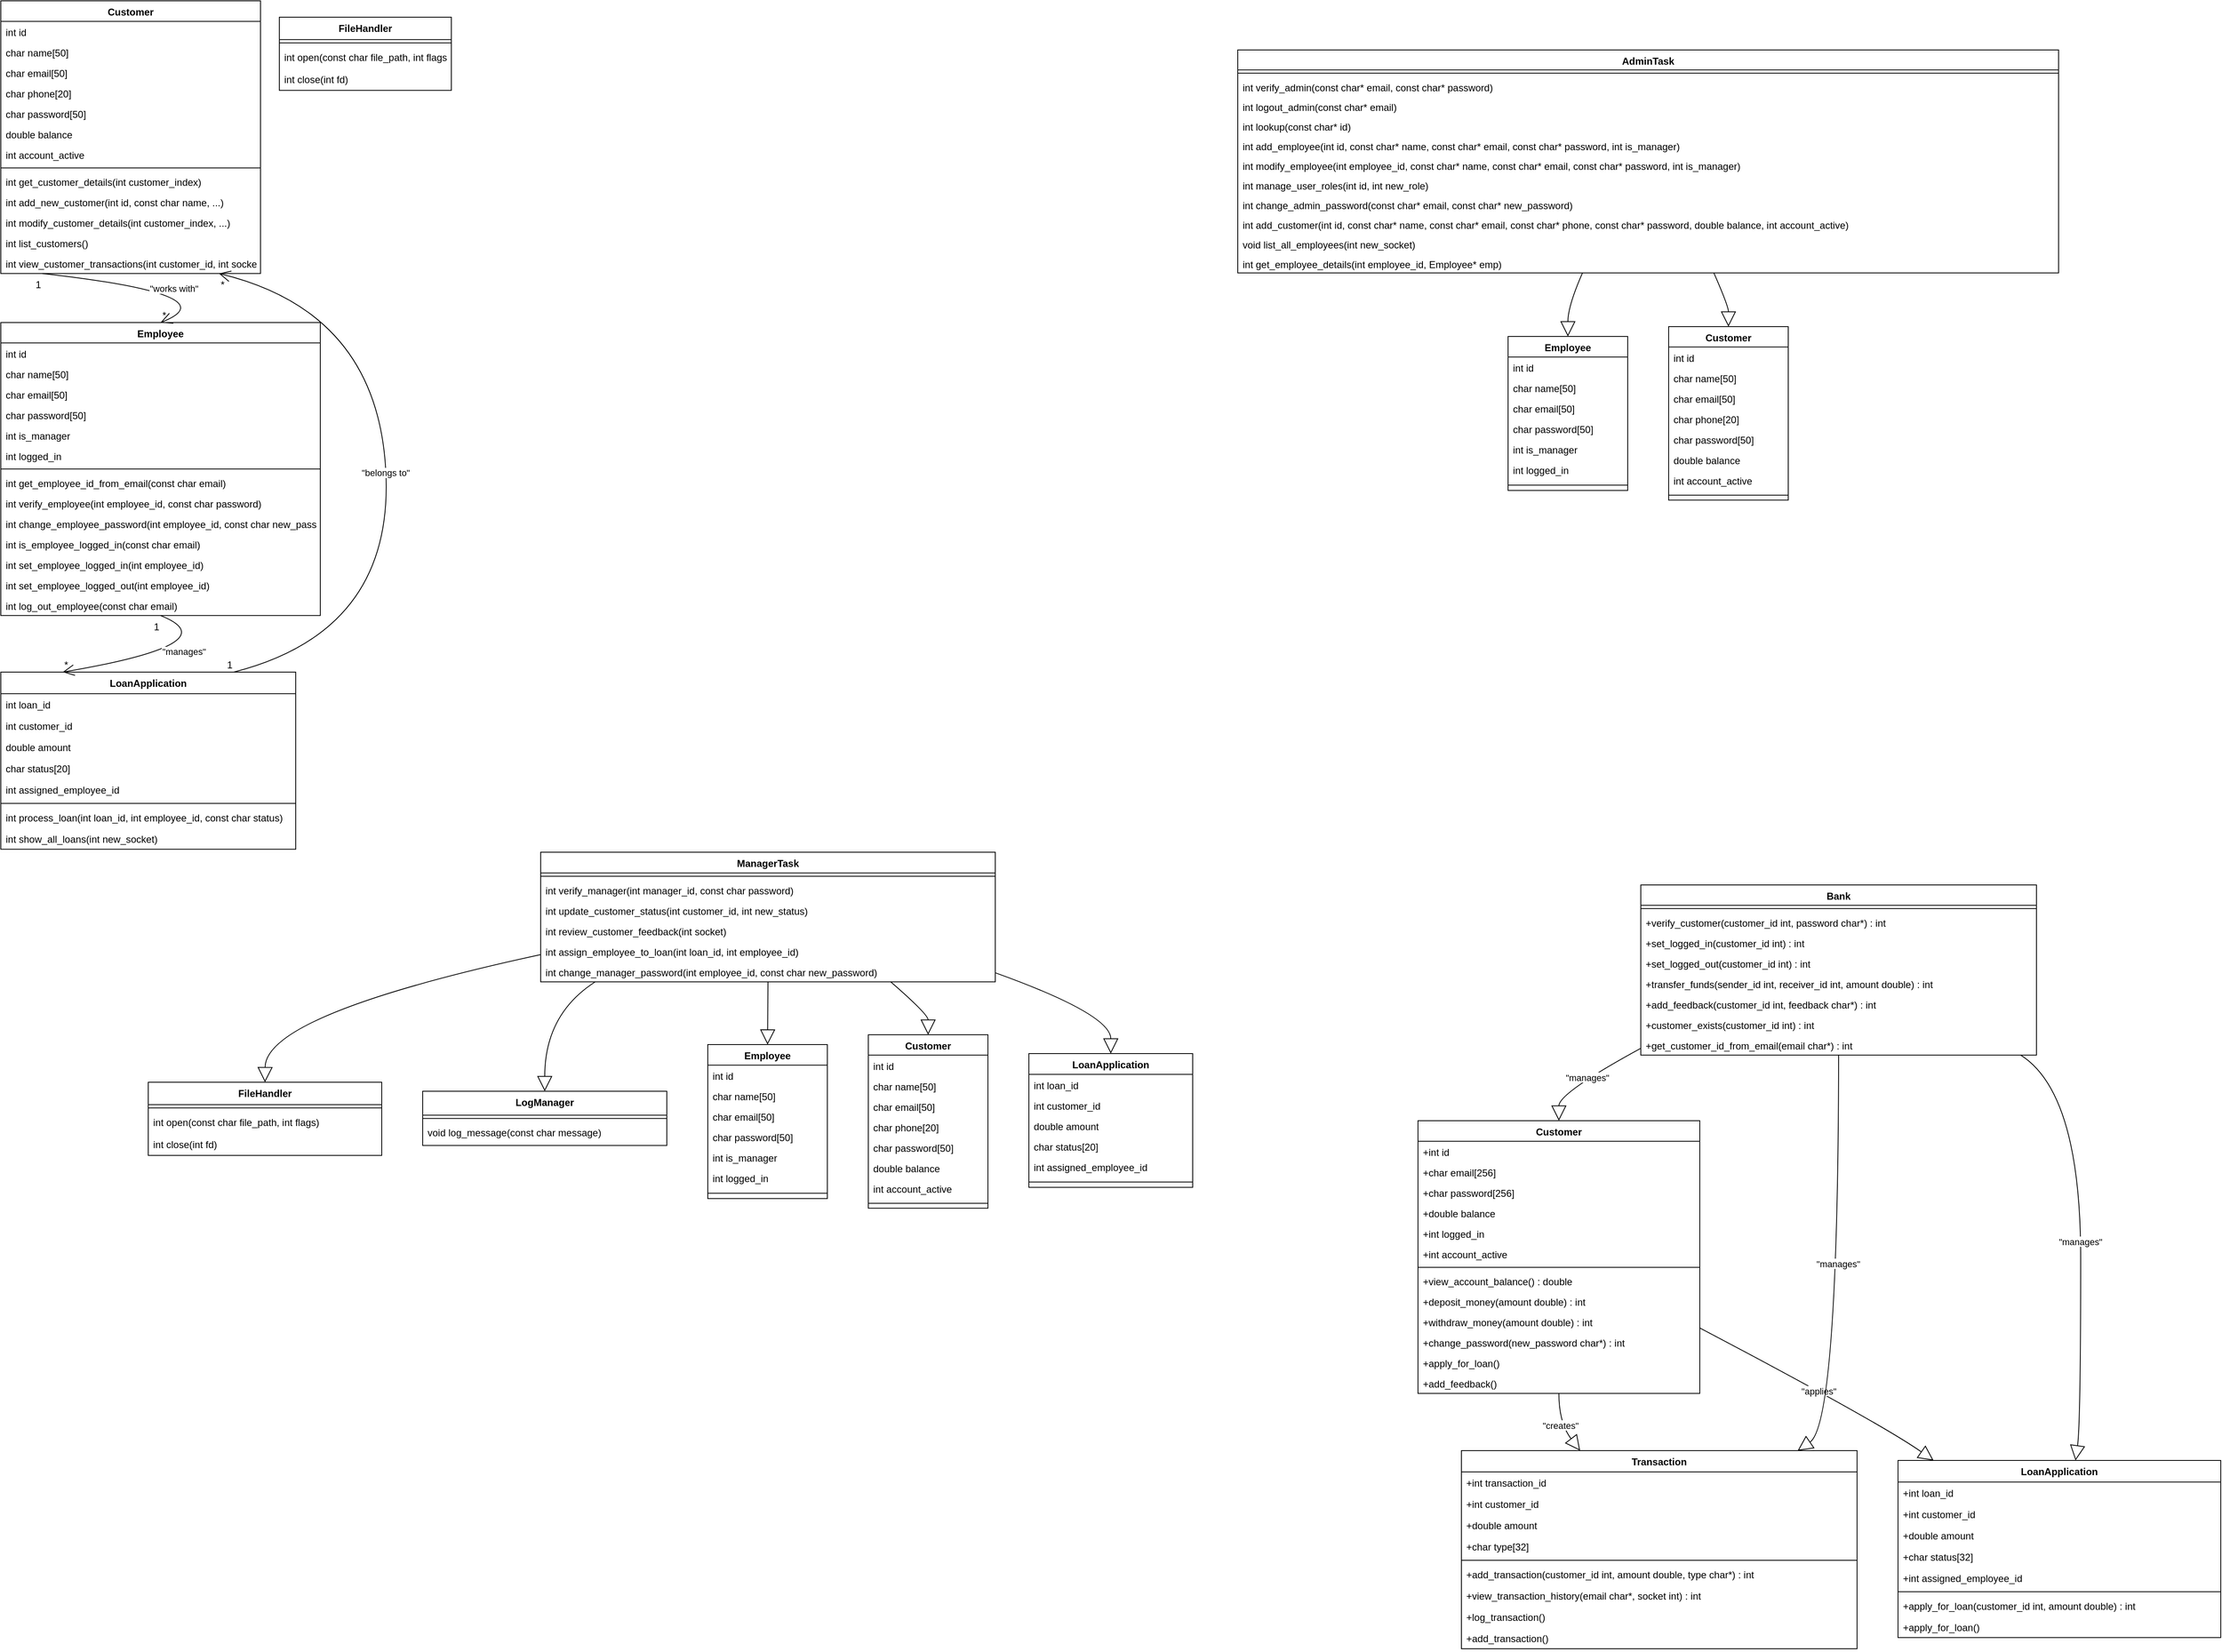 <mxfile version="24.8.0">
  <diagram name="Page-1" id="RFcHtFjyYDDlIpoje8Wk">
    <mxGraphModel dx="3187" dy="1756" grid="1" gridSize="10" guides="1" tooltips="1" connect="1" arrows="1" fold="1" page="1" pageScale="1" pageWidth="1169" pageHeight="827" math="0" shadow="0">
      <root>
        <mxCell id="0" />
        <mxCell id="1" parent="0" />
        <mxCell id="mWhhCCf3EfSG0gY7Rkw7-43" value="Customer" style="swimlane;fontStyle=1;align=center;verticalAlign=top;childLayout=stackLayout;horizontal=1;startSize=25.077;horizontalStack=0;resizeParent=1;resizeParentMax=0;resizeLast=0;collapsible=0;marginBottom=0;" vertex="1" parent="1">
          <mxGeometry x="280" y="60.0" width="317" height="333.077" as="geometry" />
        </mxCell>
        <mxCell id="mWhhCCf3EfSG0gY7Rkw7-44" value="int id" style="text;strokeColor=none;fillColor=none;align=left;verticalAlign=top;spacingLeft=4;spacingRight=4;overflow=hidden;rotatable=0;points=[[0,0.5],[1,0.5]];portConstraint=eastwest;" vertex="1" parent="mWhhCCf3EfSG0gY7Rkw7-43">
          <mxGeometry y="25.077" width="317" height="25" as="geometry" />
        </mxCell>
        <mxCell id="mWhhCCf3EfSG0gY7Rkw7-45" value="char name[50]" style="text;strokeColor=none;fillColor=none;align=left;verticalAlign=top;spacingLeft=4;spacingRight=4;overflow=hidden;rotatable=0;points=[[0,0.5],[1,0.5]];portConstraint=eastwest;" vertex="1" parent="mWhhCCf3EfSG0gY7Rkw7-43">
          <mxGeometry y="50.077" width="317" height="25" as="geometry" />
        </mxCell>
        <mxCell id="mWhhCCf3EfSG0gY7Rkw7-46" value="char email[50]" style="text;strokeColor=none;fillColor=none;align=left;verticalAlign=top;spacingLeft=4;spacingRight=4;overflow=hidden;rotatable=0;points=[[0,0.5],[1,0.5]];portConstraint=eastwest;" vertex="1" parent="mWhhCCf3EfSG0gY7Rkw7-43">
          <mxGeometry y="75.077" width="317" height="25" as="geometry" />
        </mxCell>
        <mxCell id="mWhhCCf3EfSG0gY7Rkw7-47" value="char phone[20]" style="text;strokeColor=none;fillColor=none;align=left;verticalAlign=top;spacingLeft=4;spacingRight=4;overflow=hidden;rotatable=0;points=[[0,0.5],[1,0.5]];portConstraint=eastwest;" vertex="1" parent="mWhhCCf3EfSG0gY7Rkw7-43">
          <mxGeometry y="100.077" width="317" height="25" as="geometry" />
        </mxCell>
        <mxCell id="mWhhCCf3EfSG0gY7Rkw7-48" value="char password[50]" style="text;strokeColor=none;fillColor=none;align=left;verticalAlign=top;spacingLeft=4;spacingRight=4;overflow=hidden;rotatable=0;points=[[0,0.5],[1,0.5]];portConstraint=eastwest;" vertex="1" parent="mWhhCCf3EfSG0gY7Rkw7-43">
          <mxGeometry y="125.077" width="317" height="25" as="geometry" />
        </mxCell>
        <mxCell id="mWhhCCf3EfSG0gY7Rkw7-49" value="double balance" style="text;strokeColor=none;fillColor=none;align=left;verticalAlign=top;spacingLeft=4;spacingRight=4;overflow=hidden;rotatable=0;points=[[0,0.5],[1,0.5]];portConstraint=eastwest;" vertex="1" parent="mWhhCCf3EfSG0gY7Rkw7-43">
          <mxGeometry y="150.077" width="317" height="25" as="geometry" />
        </mxCell>
        <mxCell id="mWhhCCf3EfSG0gY7Rkw7-50" value="int account_active" style="text;strokeColor=none;fillColor=none;align=left;verticalAlign=top;spacingLeft=4;spacingRight=4;overflow=hidden;rotatable=0;points=[[0,0.5],[1,0.5]];portConstraint=eastwest;" vertex="1" parent="mWhhCCf3EfSG0gY7Rkw7-43">
          <mxGeometry y="175.077" width="317" height="25" as="geometry" />
        </mxCell>
        <mxCell id="mWhhCCf3EfSG0gY7Rkw7-51" style="line;strokeWidth=1;fillColor=none;align=left;verticalAlign=middle;spacingTop=-1;spacingLeft=3;spacingRight=3;rotatable=0;labelPosition=right;points=[];portConstraint=eastwest;strokeColor=inherit;" vertex="1" parent="mWhhCCf3EfSG0gY7Rkw7-43">
          <mxGeometry y="200.077" width="317" height="8" as="geometry" />
        </mxCell>
        <mxCell id="mWhhCCf3EfSG0gY7Rkw7-52" value="int get_customer_details(int customer_index)" style="text;strokeColor=none;fillColor=none;align=left;verticalAlign=top;spacingLeft=4;spacingRight=4;overflow=hidden;rotatable=0;points=[[0,0.5],[1,0.5]];portConstraint=eastwest;" vertex="1" parent="mWhhCCf3EfSG0gY7Rkw7-43">
          <mxGeometry y="208.077" width="317" height="25" as="geometry" />
        </mxCell>
        <mxCell id="mWhhCCf3EfSG0gY7Rkw7-53" value="int add_new_customer(int id, const char name, ...)" style="text;strokeColor=none;fillColor=none;align=left;verticalAlign=top;spacingLeft=4;spacingRight=4;overflow=hidden;rotatable=0;points=[[0,0.5],[1,0.5]];portConstraint=eastwest;" vertex="1" parent="mWhhCCf3EfSG0gY7Rkw7-43">
          <mxGeometry y="233.077" width="317" height="25" as="geometry" />
        </mxCell>
        <mxCell id="mWhhCCf3EfSG0gY7Rkw7-54" value="int modify_customer_details(int customer_index, ...)" style="text;strokeColor=none;fillColor=none;align=left;verticalAlign=top;spacingLeft=4;spacingRight=4;overflow=hidden;rotatable=0;points=[[0,0.5],[1,0.5]];portConstraint=eastwest;" vertex="1" parent="mWhhCCf3EfSG0gY7Rkw7-43">
          <mxGeometry y="258.077" width="317" height="25" as="geometry" />
        </mxCell>
        <mxCell id="mWhhCCf3EfSG0gY7Rkw7-55" value="int list_customers()" style="text;strokeColor=none;fillColor=none;align=left;verticalAlign=top;spacingLeft=4;spacingRight=4;overflow=hidden;rotatable=0;points=[[0,0.5],[1,0.5]];portConstraint=eastwest;" vertex="1" parent="mWhhCCf3EfSG0gY7Rkw7-43">
          <mxGeometry y="283.077" width="317" height="25" as="geometry" />
        </mxCell>
        <mxCell id="mWhhCCf3EfSG0gY7Rkw7-56" value="int view_customer_transactions(int customer_id, int socket)" style="text;strokeColor=none;fillColor=none;align=left;verticalAlign=top;spacingLeft=4;spacingRight=4;overflow=hidden;rotatable=0;points=[[0,0.5],[1,0.5]];portConstraint=eastwest;" vertex="1" parent="mWhhCCf3EfSG0gY7Rkw7-43">
          <mxGeometry y="308.077" width="317" height="25" as="geometry" />
        </mxCell>
        <mxCell id="mWhhCCf3EfSG0gY7Rkw7-57" value="Employee" style="swimlane;fontStyle=1;align=center;verticalAlign=top;childLayout=stackLayout;horizontal=1;startSize=24.929;horizontalStack=0;resizeParent=1;resizeParentMax=0;resizeLast=0;collapsible=0;marginBottom=0;" vertex="1" parent="1">
          <mxGeometry x="280" y="453" width="390" height="357.929" as="geometry" />
        </mxCell>
        <mxCell id="mWhhCCf3EfSG0gY7Rkw7-58" value="int id" style="text;strokeColor=none;fillColor=none;align=left;verticalAlign=top;spacingLeft=4;spacingRight=4;overflow=hidden;rotatable=0;points=[[0,0.5],[1,0.5]];portConstraint=eastwest;" vertex="1" parent="mWhhCCf3EfSG0gY7Rkw7-57">
          <mxGeometry y="24.929" width="390" height="25" as="geometry" />
        </mxCell>
        <mxCell id="mWhhCCf3EfSG0gY7Rkw7-59" value="char name[50]" style="text;strokeColor=none;fillColor=none;align=left;verticalAlign=top;spacingLeft=4;spacingRight=4;overflow=hidden;rotatable=0;points=[[0,0.5],[1,0.5]];portConstraint=eastwest;" vertex="1" parent="mWhhCCf3EfSG0gY7Rkw7-57">
          <mxGeometry y="49.929" width="390" height="25" as="geometry" />
        </mxCell>
        <mxCell id="mWhhCCf3EfSG0gY7Rkw7-60" value="char email[50]" style="text;strokeColor=none;fillColor=none;align=left;verticalAlign=top;spacingLeft=4;spacingRight=4;overflow=hidden;rotatable=0;points=[[0,0.5],[1,0.5]];portConstraint=eastwest;" vertex="1" parent="mWhhCCf3EfSG0gY7Rkw7-57">
          <mxGeometry y="74.929" width="390" height="25" as="geometry" />
        </mxCell>
        <mxCell id="mWhhCCf3EfSG0gY7Rkw7-61" value="char password[50]" style="text;strokeColor=none;fillColor=none;align=left;verticalAlign=top;spacingLeft=4;spacingRight=4;overflow=hidden;rotatable=0;points=[[0,0.5],[1,0.5]];portConstraint=eastwest;" vertex="1" parent="mWhhCCf3EfSG0gY7Rkw7-57">
          <mxGeometry y="99.929" width="390" height="25" as="geometry" />
        </mxCell>
        <mxCell id="mWhhCCf3EfSG0gY7Rkw7-62" value="int is_manager" style="text;strokeColor=none;fillColor=none;align=left;verticalAlign=top;spacingLeft=4;spacingRight=4;overflow=hidden;rotatable=0;points=[[0,0.5],[1,0.5]];portConstraint=eastwest;" vertex="1" parent="mWhhCCf3EfSG0gY7Rkw7-57">
          <mxGeometry y="124.929" width="390" height="25" as="geometry" />
        </mxCell>
        <mxCell id="mWhhCCf3EfSG0gY7Rkw7-63" value="int logged_in" style="text;strokeColor=none;fillColor=none;align=left;verticalAlign=top;spacingLeft=4;spacingRight=4;overflow=hidden;rotatable=0;points=[[0,0.5],[1,0.5]];portConstraint=eastwest;" vertex="1" parent="mWhhCCf3EfSG0gY7Rkw7-57">
          <mxGeometry y="149.929" width="390" height="25" as="geometry" />
        </mxCell>
        <mxCell id="mWhhCCf3EfSG0gY7Rkw7-64" style="line;strokeWidth=1;fillColor=none;align=left;verticalAlign=middle;spacingTop=-1;spacingLeft=3;spacingRight=3;rotatable=0;labelPosition=right;points=[];portConstraint=eastwest;strokeColor=inherit;" vertex="1" parent="mWhhCCf3EfSG0gY7Rkw7-57">
          <mxGeometry y="174.929" width="390" height="8" as="geometry" />
        </mxCell>
        <mxCell id="mWhhCCf3EfSG0gY7Rkw7-65" value="int get_employee_id_from_email(const char email)" style="text;strokeColor=none;fillColor=none;align=left;verticalAlign=top;spacingLeft=4;spacingRight=4;overflow=hidden;rotatable=0;points=[[0,0.5],[1,0.5]];portConstraint=eastwest;" vertex="1" parent="mWhhCCf3EfSG0gY7Rkw7-57">
          <mxGeometry y="182.929" width="390" height="25" as="geometry" />
        </mxCell>
        <mxCell id="mWhhCCf3EfSG0gY7Rkw7-66" value="int verify_employee(int employee_id, const char password)" style="text;strokeColor=none;fillColor=none;align=left;verticalAlign=top;spacingLeft=4;spacingRight=4;overflow=hidden;rotatable=0;points=[[0,0.5],[1,0.5]];portConstraint=eastwest;" vertex="1" parent="mWhhCCf3EfSG0gY7Rkw7-57">
          <mxGeometry y="207.929" width="390" height="25" as="geometry" />
        </mxCell>
        <mxCell id="mWhhCCf3EfSG0gY7Rkw7-67" value="int change_employee_password(int employee_id, const char new_password)" style="text;strokeColor=none;fillColor=none;align=left;verticalAlign=top;spacingLeft=4;spacingRight=4;overflow=hidden;rotatable=0;points=[[0,0.5],[1,0.5]];portConstraint=eastwest;" vertex="1" parent="mWhhCCf3EfSG0gY7Rkw7-57">
          <mxGeometry y="232.929" width="390" height="25" as="geometry" />
        </mxCell>
        <mxCell id="mWhhCCf3EfSG0gY7Rkw7-68" value="int is_employee_logged_in(const char email)" style="text;strokeColor=none;fillColor=none;align=left;verticalAlign=top;spacingLeft=4;spacingRight=4;overflow=hidden;rotatable=0;points=[[0,0.5],[1,0.5]];portConstraint=eastwest;" vertex="1" parent="mWhhCCf3EfSG0gY7Rkw7-57">
          <mxGeometry y="257.929" width="390" height="25" as="geometry" />
        </mxCell>
        <mxCell id="mWhhCCf3EfSG0gY7Rkw7-69" value="int set_employee_logged_in(int employee_id)" style="text;strokeColor=none;fillColor=none;align=left;verticalAlign=top;spacingLeft=4;spacingRight=4;overflow=hidden;rotatable=0;points=[[0,0.5],[1,0.5]];portConstraint=eastwest;" vertex="1" parent="mWhhCCf3EfSG0gY7Rkw7-57">
          <mxGeometry y="282.929" width="390" height="25" as="geometry" />
        </mxCell>
        <mxCell id="mWhhCCf3EfSG0gY7Rkw7-70" value="int set_employee_logged_out(int employee_id)" style="text;strokeColor=none;fillColor=none;align=left;verticalAlign=top;spacingLeft=4;spacingRight=4;overflow=hidden;rotatable=0;points=[[0,0.5],[1,0.5]];portConstraint=eastwest;" vertex="1" parent="mWhhCCf3EfSG0gY7Rkw7-57">
          <mxGeometry y="307.929" width="390" height="25" as="geometry" />
        </mxCell>
        <mxCell id="mWhhCCf3EfSG0gY7Rkw7-71" value="int log_out_employee(const char email)" style="text;strokeColor=none;fillColor=none;align=left;verticalAlign=top;spacingLeft=4;spacingRight=4;overflow=hidden;rotatable=0;points=[[0,0.5],[1,0.5]];portConstraint=eastwest;" vertex="1" parent="mWhhCCf3EfSG0gY7Rkw7-57">
          <mxGeometry y="332.929" width="390" height="25" as="geometry" />
        </mxCell>
        <mxCell id="mWhhCCf3EfSG0gY7Rkw7-72" value="LoanApplication" style="swimlane;fontStyle=1;align=center;verticalAlign=top;childLayout=stackLayout;horizontal=1;startSize=26.375;horizontalStack=0;resizeParent=1;resizeParentMax=0;resizeLast=0;collapsible=0;marginBottom=0;" vertex="1" parent="1">
          <mxGeometry x="280" y="880" width="360" height="216.375" as="geometry" />
        </mxCell>
        <mxCell id="mWhhCCf3EfSG0gY7Rkw7-73" value="int loan_id" style="text;strokeColor=none;fillColor=none;align=left;verticalAlign=top;spacingLeft=4;spacingRight=4;overflow=hidden;rotatable=0;points=[[0,0.5],[1,0.5]];portConstraint=eastwest;" vertex="1" parent="mWhhCCf3EfSG0gY7Rkw7-72">
          <mxGeometry y="26.375" width="360" height="26" as="geometry" />
        </mxCell>
        <mxCell id="mWhhCCf3EfSG0gY7Rkw7-74" value="int customer_id" style="text;strokeColor=none;fillColor=none;align=left;verticalAlign=top;spacingLeft=4;spacingRight=4;overflow=hidden;rotatable=0;points=[[0,0.5],[1,0.5]];portConstraint=eastwest;" vertex="1" parent="mWhhCCf3EfSG0gY7Rkw7-72">
          <mxGeometry y="52.375" width="360" height="26" as="geometry" />
        </mxCell>
        <mxCell id="mWhhCCf3EfSG0gY7Rkw7-75" value="double amount" style="text;strokeColor=none;fillColor=none;align=left;verticalAlign=top;spacingLeft=4;spacingRight=4;overflow=hidden;rotatable=0;points=[[0,0.5],[1,0.5]];portConstraint=eastwest;" vertex="1" parent="mWhhCCf3EfSG0gY7Rkw7-72">
          <mxGeometry y="78.375" width="360" height="26" as="geometry" />
        </mxCell>
        <mxCell id="mWhhCCf3EfSG0gY7Rkw7-76" value="char status[20]" style="text;strokeColor=none;fillColor=none;align=left;verticalAlign=top;spacingLeft=4;spacingRight=4;overflow=hidden;rotatable=0;points=[[0,0.5],[1,0.5]];portConstraint=eastwest;" vertex="1" parent="mWhhCCf3EfSG0gY7Rkw7-72">
          <mxGeometry y="104.375" width="360" height="26" as="geometry" />
        </mxCell>
        <mxCell id="mWhhCCf3EfSG0gY7Rkw7-77" value="int assigned_employee_id" style="text;strokeColor=none;fillColor=none;align=left;verticalAlign=top;spacingLeft=4;spacingRight=4;overflow=hidden;rotatable=0;points=[[0,0.5],[1,0.5]];portConstraint=eastwest;" vertex="1" parent="mWhhCCf3EfSG0gY7Rkw7-72">
          <mxGeometry y="130.375" width="360" height="26" as="geometry" />
        </mxCell>
        <mxCell id="mWhhCCf3EfSG0gY7Rkw7-78" style="line;strokeWidth=1;fillColor=none;align=left;verticalAlign=middle;spacingTop=-1;spacingLeft=3;spacingRight=3;rotatable=0;labelPosition=right;points=[];portConstraint=eastwest;strokeColor=inherit;" vertex="1" parent="mWhhCCf3EfSG0gY7Rkw7-72">
          <mxGeometry y="156.375" width="360" height="8" as="geometry" />
        </mxCell>
        <mxCell id="mWhhCCf3EfSG0gY7Rkw7-79" value="int process_loan(int loan_id, int employee_id, const char status)" style="text;strokeColor=none;fillColor=none;align=left;verticalAlign=top;spacingLeft=4;spacingRight=4;overflow=hidden;rotatable=0;points=[[0,0.5],[1,0.5]];portConstraint=eastwest;" vertex="1" parent="mWhhCCf3EfSG0gY7Rkw7-72">
          <mxGeometry y="164.375" width="360" height="26" as="geometry" />
        </mxCell>
        <mxCell id="mWhhCCf3EfSG0gY7Rkw7-80" value="int show_all_loans(int new_socket)" style="text;strokeColor=none;fillColor=none;align=left;verticalAlign=top;spacingLeft=4;spacingRight=4;overflow=hidden;rotatable=0;points=[[0,0.5],[1,0.5]];portConstraint=eastwest;" vertex="1" parent="mWhhCCf3EfSG0gY7Rkw7-72">
          <mxGeometry y="190.375" width="360" height="26" as="geometry" />
        </mxCell>
        <mxCell id="mWhhCCf3EfSG0gY7Rkw7-81" value="FileHandler" style="swimlane;fontStyle=1;align=center;verticalAlign=top;childLayout=stackLayout;horizontal=1;startSize=27.429;horizontalStack=0;resizeParent=1;resizeParentMax=0;resizeLast=0;collapsible=0;marginBottom=0;" vertex="1" parent="1">
          <mxGeometry x="620" y="80" width="210" height="89.429" as="geometry" />
        </mxCell>
        <mxCell id="mWhhCCf3EfSG0gY7Rkw7-82" style="line;strokeWidth=1;fillColor=none;align=left;verticalAlign=middle;spacingTop=-1;spacingLeft=3;spacingRight=3;rotatable=0;labelPosition=right;points=[];portConstraint=eastwest;strokeColor=inherit;" vertex="1" parent="mWhhCCf3EfSG0gY7Rkw7-81">
          <mxGeometry y="27.429" width="210" height="8" as="geometry" />
        </mxCell>
        <mxCell id="mWhhCCf3EfSG0gY7Rkw7-83" value="int open(const char file_path, int flags)" style="text;strokeColor=none;fillColor=none;align=left;verticalAlign=top;spacingLeft=4;spacingRight=4;overflow=hidden;rotatable=0;points=[[0,0.5],[1,0.5]];portConstraint=eastwest;" vertex="1" parent="mWhhCCf3EfSG0gY7Rkw7-81">
          <mxGeometry y="35.429" width="210" height="27" as="geometry" />
        </mxCell>
        <mxCell id="mWhhCCf3EfSG0gY7Rkw7-84" value="int close(int fd)" style="text;strokeColor=none;fillColor=none;align=left;verticalAlign=top;spacingLeft=4;spacingRight=4;overflow=hidden;rotatable=0;points=[[0,0.5],[1,0.5]];portConstraint=eastwest;" vertex="1" parent="mWhhCCf3EfSG0gY7Rkw7-81">
          <mxGeometry y="62.429" width="210" height="27" as="geometry" />
        </mxCell>
        <mxCell id="mWhhCCf3EfSG0gY7Rkw7-85" value="&quot;works with&quot;" style="curved=1;startArrow=none;endArrow=open;endSize=12;exitX=0.16;exitY=1;entryX=0.5;entryY=0;rounded=0;" edge="1" parent="1" source="mWhhCCf3EfSG0gY7Rkw7-43" target="mWhhCCf3EfSG0gY7Rkw7-57">
          <mxGeometry relative="1" as="geometry">
            <Array as="points">
              <mxPoint x="561" y="419" />
            </Array>
          </mxGeometry>
        </mxCell>
        <mxCell id="mWhhCCf3EfSG0gY7Rkw7-86" value="1" style="edgeLabel;resizable=0;labelBackgroundColor=none;fontSize=12;align=right;verticalAlign=top;" vertex="1" parent="mWhhCCf3EfSG0gY7Rkw7-85">
          <mxGeometry x="-1" relative="1" as="geometry" />
        </mxCell>
        <mxCell id="mWhhCCf3EfSG0gY7Rkw7-87" value="*" style="edgeLabel;resizable=0;labelBackgroundColor=none;fontSize=12;align=left;verticalAlign=bottom;" vertex="1" parent="mWhhCCf3EfSG0gY7Rkw7-85">
          <mxGeometry x="1" relative="1" as="geometry" />
        </mxCell>
        <mxCell id="mWhhCCf3EfSG0gY7Rkw7-88" value="&quot;manages&quot;" style="curved=1;startArrow=none;endArrow=open;endSize=12;exitX=0.5;exitY=1;entryX=0.21;entryY=0;rounded=0;" edge="1" parent="1" source="mWhhCCf3EfSG0gY7Rkw7-57" target="mWhhCCf3EfSG0gY7Rkw7-72">
          <mxGeometry relative="1" as="geometry">
            <Array as="points">
              <mxPoint x="561" y="845" />
            </Array>
          </mxGeometry>
        </mxCell>
        <mxCell id="mWhhCCf3EfSG0gY7Rkw7-89" value="1" style="edgeLabel;resizable=0;labelBackgroundColor=none;fontSize=12;align=right;verticalAlign=top;" vertex="1" parent="mWhhCCf3EfSG0gY7Rkw7-88">
          <mxGeometry x="-1" relative="1" as="geometry" />
        </mxCell>
        <mxCell id="mWhhCCf3EfSG0gY7Rkw7-90" value="*" style="edgeLabel;resizable=0;labelBackgroundColor=none;fontSize=12;align=left;verticalAlign=bottom;" vertex="1" parent="mWhhCCf3EfSG0gY7Rkw7-88">
          <mxGeometry x="1" relative="1" as="geometry" />
        </mxCell>
        <mxCell id="mWhhCCf3EfSG0gY7Rkw7-91" value="&quot;belongs to&quot;" style="curved=1;startArrow=none;endArrow=open;endSize=12;exitX=0.79;exitY=0;entryX=0.84;entryY=1;rounded=0;" edge="1" parent="1" source="mWhhCCf3EfSG0gY7Rkw7-72" target="mWhhCCf3EfSG0gY7Rkw7-43">
          <mxGeometry relative="1" as="geometry">
            <Array as="points">
              <mxPoint x="760" y="830" />
              <mxPoint x="740" y="440" />
            </Array>
          </mxGeometry>
        </mxCell>
        <mxCell id="mWhhCCf3EfSG0gY7Rkw7-92" value="1" style="edgeLabel;resizable=0;labelBackgroundColor=none;fontSize=12;align=right;verticalAlign=bottom;" vertex="1" parent="mWhhCCf3EfSG0gY7Rkw7-91">
          <mxGeometry x="-1" relative="1" as="geometry" />
        </mxCell>
        <mxCell id="mWhhCCf3EfSG0gY7Rkw7-93" value="*" style="edgeLabel;resizable=0;labelBackgroundColor=none;fontSize=12;align=left;verticalAlign=top;" vertex="1" parent="mWhhCCf3EfSG0gY7Rkw7-91">
          <mxGeometry x="1" relative="1" as="geometry" />
        </mxCell>
        <mxCell id="mWhhCCf3EfSG0gY7Rkw7-94" value="Customer" style="swimlane;fontStyle=1;align=center;verticalAlign=top;childLayout=stackLayout;horizontal=1;startSize=24.824;horizontalStack=0;resizeParent=1;resizeParentMax=0;resizeLast=0;collapsible=0;marginBottom=0;" vertex="1" parent="1">
          <mxGeometry x="1339" y="1323" width="146" height="211.824" as="geometry" />
        </mxCell>
        <mxCell id="mWhhCCf3EfSG0gY7Rkw7-95" value="int id" style="text;strokeColor=none;fillColor=none;align=left;verticalAlign=top;spacingLeft=4;spacingRight=4;overflow=hidden;rotatable=0;points=[[0,0.5],[1,0.5]];portConstraint=eastwest;" vertex="1" parent="mWhhCCf3EfSG0gY7Rkw7-94">
          <mxGeometry y="24.824" width="146" height="25" as="geometry" />
        </mxCell>
        <mxCell id="mWhhCCf3EfSG0gY7Rkw7-96" value="char name[50]" style="text;strokeColor=none;fillColor=none;align=left;verticalAlign=top;spacingLeft=4;spacingRight=4;overflow=hidden;rotatable=0;points=[[0,0.5],[1,0.5]];portConstraint=eastwest;" vertex="1" parent="mWhhCCf3EfSG0gY7Rkw7-94">
          <mxGeometry y="49.824" width="146" height="25" as="geometry" />
        </mxCell>
        <mxCell id="mWhhCCf3EfSG0gY7Rkw7-97" value="char email[50]" style="text;strokeColor=none;fillColor=none;align=left;verticalAlign=top;spacingLeft=4;spacingRight=4;overflow=hidden;rotatable=0;points=[[0,0.5],[1,0.5]];portConstraint=eastwest;" vertex="1" parent="mWhhCCf3EfSG0gY7Rkw7-94">
          <mxGeometry y="74.824" width="146" height="25" as="geometry" />
        </mxCell>
        <mxCell id="mWhhCCf3EfSG0gY7Rkw7-98" value="char phone[20]" style="text;strokeColor=none;fillColor=none;align=left;verticalAlign=top;spacingLeft=4;spacingRight=4;overflow=hidden;rotatable=0;points=[[0,0.5],[1,0.5]];portConstraint=eastwest;" vertex="1" parent="mWhhCCf3EfSG0gY7Rkw7-94">
          <mxGeometry y="99.824" width="146" height="25" as="geometry" />
        </mxCell>
        <mxCell id="mWhhCCf3EfSG0gY7Rkw7-99" value="char password[50]" style="text;strokeColor=none;fillColor=none;align=left;verticalAlign=top;spacingLeft=4;spacingRight=4;overflow=hidden;rotatable=0;points=[[0,0.5],[1,0.5]];portConstraint=eastwest;" vertex="1" parent="mWhhCCf3EfSG0gY7Rkw7-94">
          <mxGeometry y="124.824" width="146" height="25" as="geometry" />
        </mxCell>
        <mxCell id="mWhhCCf3EfSG0gY7Rkw7-100" value="double balance" style="text;strokeColor=none;fillColor=none;align=left;verticalAlign=top;spacingLeft=4;spacingRight=4;overflow=hidden;rotatable=0;points=[[0,0.5],[1,0.5]];portConstraint=eastwest;" vertex="1" parent="mWhhCCf3EfSG0gY7Rkw7-94">
          <mxGeometry y="149.824" width="146" height="25" as="geometry" />
        </mxCell>
        <mxCell id="mWhhCCf3EfSG0gY7Rkw7-101" value="int account_active" style="text;strokeColor=none;fillColor=none;align=left;verticalAlign=top;spacingLeft=4;spacingRight=4;overflow=hidden;rotatable=0;points=[[0,0.5],[1,0.5]];portConstraint=eastwest;" vertex="1" parent="mWhhCCf3EfSG0gY7Rkw7-94">
          <mxGeometry y="174.824" width="146" height="25" as="geometry" />
        </mxCell>
        <mxCell id="mWhhCCf3EfSG0gY7Rkw7-102" style="line;strokeWidth=1;fillColor=none;align=left;verticalAlign=middle;spacingTop=-1;spacingLeft=3;spacingRight=3;rotatable=0;labelPosition=right;points=[];portConstraint=eastwest;strokeColor=inherit;" vertex="1" parent="mWhhCCf3EfSG0gY7Rkw7-94">
          <mxGeometry y="199.824" width="146" height="12" as="geometry" />
        </mxCell>
        <mxCell id="mWhhCCf3EfSG0gY7Rkw7-103" value="Employee" style="swimlane;fontStyle=1;align=center;verticalAlign=top;childLayout=stackLayout;horizontal=1;startSize=25.067;horizontalStack=0;resizeParent=1;resizeParentMax=0;resizeLast=0;collapsible=0;marginBottom=0;" vertex="1" parent="1">
          <mxGeometry x="1143" y="1335" width="146" height="188.067" as="geometry" />
        </mxCell>
        <mxCell id="mWhhCCf3EfSG0gY7Rkw7-104" value="int id" style="text;strokeColor=none;fillColor=none;align=left;verticalAlign=top;spacingLeft=4;spacingRight=4;overflow=hidden;rotatable=0;points=[[0,0.5],[1,0.5]];portConstraint=eastwest;" vertex="1" parent="mWhhCCf3EfSG0gY7Rkw7-103">
          <mxGeometry y="25.067" width="146" height="25" as="geometry" />
        </mxCell>
        <mxCell id="mWhhCCf3EfSG0gY7Rkw7-105" value="char name[50]" style="text;strokeColor=none;fillColor=none;align=left;verticalAlign=top;spacingLeft=4;spacingRight=4;overflow=hidden;rotatable=0;points=[[0,0.5],[1,0.5]];portConstraint=eastwest;" vertex="1" parent="mWhhCCf3EfSG0gY7Rkw7-103">
          <mxGeometry y="50.067" width="146" height="25" as="geometry" />
        </mxCell>
        <mxCell id="mWhhCCf3EfSG0gY7Rkw7-106" value="char email[50]" style="text;strokeColor=none;fillColor=none;align=left;verticalAlign=top;spacingLeft=4;spacingRight=4;overflow=hidden;rotatable=0;points=[[0,0.5],[1,0.5]];portConstraint=eastwest;" vertex="1" parent="mWhhCCf3EfSG0gY7Rkw7-103">
          <mxGeometry y="75.067" width="146" height="25" as="geometry" />
        </mxCell>
        <mxCell id="mWhhCCf3EfSG0gY7Rkw7-107" value="char password[50]" style="text;strokeColor=none;fillColor=none;align=left;verticalAlign=top;spacingLeft=4;spacingRight=4;overflow=hidden;rotatable=0;points=[[0,0.5],[1,0.5]];portConstraint=eastwest;" vertex="1" parent="mWhhCCf3EfSG0gY7Rkw7-103">
          <mxGeometry y="100.067" width="146" height="25" as="geometry" />
        </mxCell>
        <mxCell id="mWhhCCf3EfSG0gY7Rkw7-108" value="int is_manager" style="text;strokeColor=none;fillColor=none;align=left;verticalAlign=top;spacingLeft=4;spacingRight=4;overflow=hidden;rotatable=0;points=[[0,0.5],[1,0.5]];portConstraint=eastwest;" vertex="1" parent="mWhhCCf3EfSG0gY7Rkw7-103">
          <mxGeometry y="125.067" width="146" height="25" as="geometry" />
        </mxCell>
        <mxCell id="mWhhCCf3EfSG0gY7Rkw7-109" value="int logged_in" style="text;strokeColor=none;fillColor=none;align=left;verticalAlign=top;spacingLeft=4;spacingRight=4;overflow=hidden;rotatable=0;points=[[0,0.5],[1,0.5]];portConstraint=eastwest;" vertex="1" parent="mWhhCCf3EfSG0gY7Rkw7-103">
          <mxGeometry y="150.067" width="146" height="25" as="geometry" />
        </mxCell>
        <mxCell id="mWhhCCf3EfSG0gY7Rkw7-110" style="line;strokeWidth=1;fillColor=none;align=left;verticalAlign=middle;spacingTop=-1;spacingLeft=3;spacingRight=3;rotatable=0;labelPosition=right;points=[];portConstraint=eastwest;strokeColor=inherit;" vertex="1" parent="mWhhCCf3EfSG0gY7Rkw7-103">
          <mxGeometry y="175.067" width="146" height="13" as="geometry" />
        </mxCell>
        <mxCell id="mWhhCCf3EfSG0gY7Rkw7-111" value="LoanApplication" style="swimlane;fontStyle=1;align=center;verticalAlign=top;childLayout=stackLayout;horizontal=1;startSize=25.385;horizontalStack=0;resizeParent=1;resizeParentMax=0;resizeLast=0;collapsible=0;marginBottom=0;" vertex="1" parent="1">
          <mxGeometry x="1535" y="1346" width="200" height="163.385" as="geometry" />
        </mxCell>
        <mxCell id="mWhhCCf3EfSG0gY7Rkw7-112" value="int loan_id" style="text;strokeColor=none;fillColor=none;align=left;verticalAlign=top;spacingLeft=4;spacingRight=4;overflow=hidden;rotatable=0;points=[[0,0.5],[1,0.5]];portConstraint=eastwest;" vertex="1" parent="mWhhCCf3EfSG0gY7Rkw7-111">
          <mxGeometry y="25.385" width="200" height="25" as="geometry" />
        </mxCell>
        <mxCell id="mWhhCCf3EfSG0gY7Rkw7-113" value="int customer_id" style="text;strokeColor=none;fillColor=none;align=left;verticalAlign=top;spacingLeft=4;spacingRight=4;overflow=hidden;rotatable=0;points=[[0,0.5],[1,0.5]];portConstraint=eastwest;" vertex="1" parent="mWhhCCf3EfSG0gY7Rkw7-111">
          <mxGeometry y="50.385" width="200" height="25" as="geometry" />
        </mxCell>
        <mxCell id="mWhhCCf3EfSG0gY7Rkw7-114" value="double amount" style="text;strokeColor=none;fillColor=none;align=left;verticalAlign=top;spacingLeft=4;spacingRight=4;overflow=hidden;rotatable=0;points=[[0,0.5],[1,0.5]];portConstraint=eastwest;" vertex="1" parent="mWhhCCf3EfSG0gY7Rkw7-111">
          <mxGeometry y="75.385" width="200" height="25" as="geometry" />
        </mxCell>
        <mxCell id="mWhhCCf3EfSG0gY7Rkw7-115" value="char status[20]" style="text;strokeColor=none;fillColor=none;align=left;verticalAlign=top;spacingLeft=4;spacingRight=4;overflow=hidden;rotatable=0;points=[[0,0.5],[1,0.5]];portConstraint=eastwest;" vertex="1" parent="mWhhCCf3EfSG0gY7Rkw7-111">
          <mxGeometry y="100.385" width="200" height="25" as="geometry" />
        </mxCell>
        <mxCell id="mWhhCCf3EfSG0gY7Rkw7-116" value="int assigned_employee_id" style="text;strokeColor=none;fillColor=none;align=left;verticalAlign=top;spacingLeft=4;spacingRight=4;overflow=hidden;rotatable=0;points=[[0,0.5],[1,0.5]];portConstraint=eastwest;" vertex="1" parent="mWhhCCf3EfSG0gY7Rkw7-111">
          <mxGeometry y="125.385" width="200" height="25" as="geometry" />
        </mxCell>
        <mxCell id="mWhhCCf3EfSG0gY7Rkw7-117" style="line;strokeWidth=1;fillColor=none;align=left;verticalAlign=middle;spacingTop=-1;spacingLeft=3;spacingRight=3;rotatable=0;labelPosition=right;points=[];portConstraint=eastwest;strokeColor=inherit;" vertex="1" parent="mWhhCCf3EfSG0gY7Rkw7-111">
          <mxGeometry y="150.385" width="200" height="13" as="geometry" />
        </mxCell>
        <mxCell id="mWhhCCf3EfSG0gY7Rkw7-118" value="LogManager" style="swimlane;fontStyle=1;align=center;verticalAlign=top;childLayout=stackLayout;horizontal=1;startSize=29.2;horizontalStack=0;resizeParent=1;resizeParentMax=0;resizeLast=0;collapsible=0;marginBottom=0;" vertex="1" parent="1">
          <mxGeometry x="795" y="1392" width="298" height="66.2" as="geometry" />
        </mxCell>
        <mxCell id="mWhhCCf3EfSG0gY7Rkw7-119" style="line;strokeWidth=1;fillColor=none;align=left;verticalAlign=middle;spacingTop=-1;spacingLeft=3;spacingRight=3;rotatable=0;labelPosition=right;points=[];portConstraint=eastwest;strokeColor=inherit;" vertex="1" parent="mWhhCCf3EfSG0gY7Rkw7-118">
          <mxGeometry y="29.2" width="298" height="8" as="geometry" />
        </mxCell>
        <mxCell id="mWhhCCf3EfSG0gY7Rkw7-120" value="void log_message(const char message)" style="text;strokeColor=none;fillColor=none;align=left;verticalAlign=top;spacingLeft=4;spacingRight=4;overflow=hidden;rotatable=0;points=[[0,0.5],[1,0.5]];portConstraint=eastwest;" vertex="1" parent="mWhhCCf3EfSG0gY7Rkw7-118">
          <mxGeometry y="37.2" width="298" height="29" as="geometry" />
        </mxCell>
        <mxCell id="mWhhCCf3EfSG0gY7Rkw7-121" value="FileHandler" style="swimlane;fontStyle=1;align=center;verticalAlign=top;childLayout=stackLayout;horizontal=1;startSize=27.429;horizontalStack=0;resizeParent=1;resizeParentMax=0;resizeLast=0;collapsible=0;marginBottom=0;" vertex="1" parent="1">
          <mxGeometry x="460" y="1381" width="285" height="89.429" as="geometry" />
        </mxCell>
        <mxCell id="mWhhCCf3EfSG0gY7Rkw7-122" style="line;strokeWidth=1;fillColor=none;align=left;verticalAlign=middle;spacingTop=-1;spacingLeft=3;spacingRight=3;rotatable=0;labelPosition=right;points=[];portConstraint=eastwest;strokeColor=inherit;" vertex="1" parent="mWhhCCf3EfSG0gY7Rkw7-121">
          <mxGeometry y="27.429" width="285" height="8" as="geometry" />
        </mxCell>
        <mxCell id="mWhhCCf3EfSG0gY7Rkw7-123" value="int open(const char file_path, int flags)" style="text;strokeColor=none;fillColor=none;align=left;verticalAlign=top;spacingLeft=4;spacingRight=4;overflow=hidden;rotatable=0;points=[[0,0.5],[1,0.5]];portConstraint=eastwest;" vertex="1" parent="mWhhCCf3EfSG0gY7Rkw7-121">
          <mxGeometry y="35.429" width="285" height="27" as="geometry" />
        </mxCell>
        <mxCell id="mWhhCCf3EfSG0gY7Rkw7-124" value="int close(int fd)" style="text;strokeColor=none;fillColor=none;align=left;verticalAlign=top;spacingLeft=4;spacingRight=4;overflow=hidden;rotatable=0;points=[[0,0.5],[1,0.5]];portConstraint=eastwest;" vertex="1" parent="mWhhCCf3EfSG0gY7Rkw7-121">
          <mxGeometry y="62.429" width="285" height="27" as="geometry" />
        </mxCell>
        <mxCell id="mWhhCCf3EfSG0gY7Rkw7-125" value="ManagerTask" style="swimlane;fontStyle=1;align=center;verticalAlign=top;childLayout=stackLayout;horizontal=1;startSize=25.385;horizontalStack=0;resizeParent=1;resizeParentMax=0;resizeLast=0;collapsible=0;marginBottom=0;" vertex="1" parent="1">
          <mxGeometry x="939" y="1100" width="555" height="158.385" as="geometry" />
        </mxCell>
        <mxCell id="mWhhCCf3EfSG0gY7Rkw7-126" style="line;strokeWidth=1;fillColor=none;align=left;verticalAlign=middle;spacingTop=-1;spacingLeft=3;spacingRight=3;rotatable=0;labelPosition=right;points=[];portConstraint=eastwest;strokeColor=inherit;" vertex="1" parent="mWhhCCf3EfSG0gY7Rkw7-125">
          <mxGeometry y="25.385" width="555" height="8" as="geometry" />
        </mxCell>
        <mxCell id="mWhhCCf3EfSG0gY7Rkw7-127" value="int verify_manager(int manager_id, const char password)" style="text;strokeColor=none;fillColor=none;align=left;verticalAlign=top;spacingLeft=4;spacingRight=4;overflow=hidden;rotatable=0;points=[[0,0.5],[1,0.5]];portConstraint=eastwest;" vertex="1" parent="mWhhCCf3EfSG0gY7Rkw7-125">
          <mxGeometry y="33.385" width="555" height="25" as="geometry" />
        </mxCell>
        <mxCell id="mWhhCCf3EfSG0gY7Rkw7-128" value="int update_customer_status(int customer_id, int new_status)" style="text;strokeColor=none;fillColor=none;align=left;verticalAlign=top;spacingLeft=4;spacingRight=4;overflow=hidden;rotatable=0;points=[[0,0.5],[1,0.5]];portConstraint=eastwest;" vertex="1" parent="mWhhCCf3EfSG0gY7Rkw7-125">
          <mxGeometry y="58.385" width="555" height="25" as="geometry" />
        </mxCell>
        <mxCell id="mWhhCCf3EfSG0gY7Rkw7-129" value="int review_customer_feedback(int socket)" style="text;strokeColor=none;fillColor=none;align=left;verticalAlign=top;spacingLeft=4;spacingRight=4;overflow=hidden;rotatable=0;points=[[0,0.5],[1,0.5]];portConstraint=eastwest;" vertex="1" parent="mWhhCCf3EfSG0gY7Rkw7-125">
          <mxGeometry y="83.385" width="555" height="25" as="geometry" />
        </mxCell>
        <mxCell id="mWhhCCf3EfSG0gY7Rkw7-130" value="int assign_employee_to_loan(int loan_id, int employee_id)" style="text;strokeColor=none;fillColor=none;align=left;verticalAlign=top;spacingLeft=4;spacingRight=4;overflow=hidden;rotatable=0;points=[[0,0.5],[1,0.5]];portConstraint=eastwest;" vertex="1" parent="mWhhCCf3EfSG0gY7Rkw7-125">
          <mxGeometry y="108.385" width="555" height="25" as="geometry" />
        </mxCell>
        <mxCell id="mWhhCCf3EfSG0gY7Rkw7-131" value="int change_manager_password(int employee_id, const char new_password)" style="text;strokeColor=none;fillColor=none;align=left;verticalAlign=top;spacingLeft=4;spacingRight=4;overflow=hidden;rotatable=0;points=[[0,0.5],[1,0.5]];portConstraint=eastwest;" vertex="1" parent="mWhhCCf3EfSG0gY7Rkw7-125">
          <mxGeometry y="133.385" width="555" height="25" as="geometry" />
        </mxCell>
        <mxCell id="mWhhCCf3EfSG0gY7Rkw7-132" value="" style="curved=1;startArrow=none;endArrow=block;endSize=16;endFill=0;exitX=0;exitY=0.79;entryX=0.5;entryY=0;rounded=0;" edge="1" parent="1" source="mWhhCCf3EfSG0gY7Rkw7-125" target="mWhhCCf3EfSG0gY7Rkw7-121">
          <mxGeometry relative="1" as="geometry">
            <Array as="points">
              <mxPoint x="603" y="1298" />
            </Array>
          </mxGeometry>
        </mxCell>
        <mxCell id="mWhhCCf3EfSG0gY7Rkw7-133" value="" style="curved=1;startArrow=none;endArrow=block;endSize=16;endFill=0;exitX=0.12;exitY=1;entryX=0.5;entryY=0;rounded=0;" edge="1" parent="1" source="mWhhCCf3EfSG0gY7Rkw7-125" target="mWhhCCf3EfSG0gY7Rkw7-118">
          <mxGeometry relative="1" as="geometry">
            <Array as="points">
              <mxPoint x="944" y="1298" />
            </Array>
          </mxGeometry>
        </mxCell>
        <mxCell id="mWhhCCf3EfSG0gY7Rkw7-134" value="" style="curved=1;startArrow=none;endArrow=block;endSize=16;endFill=0;exitX=0.5;exitY=1;entryX=0.5;entryY=0;rounded=0;" edge="1" parent="1" source="mWhhCCf3EfSG0gY7Rkw7-125" target="mWhhCCf3EfSG0gY7Rkw7-103">
          <mxGeometry relative="1" as="geometry">
            <Array as="points" />
          </mxGeometry>
        </mxCell>
        <mxCell id="mWhhCCf3EfSG0gY7Rkw7-135" value="" style="curved=1;startArrow=none;endArrow=block;endSize=16;endFill=0;exitX=0.77;exitY=1;entryX=0.5;entryY=0;rounded=0;" edge="1" parent="1" source="mWhhCCf3EfSG0gY7Rkw7-125" target="mWhhCCf3EfSG0gY7Rkw7-94">
          <mxGeometry relative="1" as="geometry">
            <Array as="points">
              <mxPoint x="1412" y="1298" />
            </Array>
          </mxGeometry>
        </mxCell>
        <mxCell id="mWhhCCf3EfSG0gY7Rkw7-136" value="" style="curved=1;startArrow=none;endArrow=block;endSize=16;endFill=0;exitX=1;exitY=0.93;entryX=0.5;entryY=0;rounded=0;" edge="1" parent="1" source="mWhhCCf3EfSG0gY7Rkw7-125" target="mWhhCCf3EfSG0gY7Rkw7-111">
          <mxGeometry relative="1" as="geometry">
            <Array as="points">
              <mxPoint x="1635" y="1298" />
            </Array>
          </mxGeometry>
        </mxCell>
        <mxCell id="mWhhCCf3EfSG0gY7Rkw7-137" value="AdminTask" style="swimlane;fontStyle=1;align=center;verticalAlign=top;childLayout=stackLayout;horizontal=1;startSize=24.348;horizontalStack=0;resizeParent=1;resizeParentMax=0;resizeLast=0;collapsible=0;marginBottom=0;" vertex="1" parent="1">
          <mxGeometry x="1790" y="120" width="1002" height="272.348" as="geometry" />
        </mxCell>
        <mxCell id="mWhhCCf3EfSG0gY7Rkw7-138" style="line;strokeWidth=1;fillColor=none;align=left;verticalAlign=middle;spacingTop=-1;spacingLeft=3;spacingRight=3;rotatable=0;labelPosition=right;points=[];portConstraint=eastwest;strokeColor=inherit;" vertex="1" parent="mWhhCCf3EfSG0gY7Rkw7-137">
          <mxGeometry y="24.348" width="1002" height="8" as="geometry" />
        </mxCell>
        <mxCell id="mWhhCCf3EfSG0gY7Rkw7-139" value="int verify_admin(const char* email, const char* password)" style="text;strokeColor=none;fillColor=none;align=left;verticalAlign=top;spacingLeft=4;spacingRight=4;overflow=hidden;rotatable=0;points=[[0,0.5],[1,0.5]];portConstraint=eastwest;" vertex="1" parent="mWhhCCf3EfSG0gY7Rkw7-137">
          <mxGeometry y="32.348" width="1002" height="24" as="geometry" />
        </mxCell>
        <mxCell id="mWhhCCf3EfSG0gY7Rkw7-140" value="int logout_admin(const char* email)" style="text;strokeColor=none;fillColor=none;align=left;verticalAlign=top;spacingLeft=4;spacingRight=4;overflow=hidden;rotatable=0;points=[[0,0.5],[1,0.5]];portConstraint=eastwest;" vertex="1" parent="mWhhCCf3EfSG0gY7Rkw7-137">
          <mxGeometry y="56.348" width="1002" height="24" as="geometry" />
        </mxCell>
        <mxCell id="mWhhCCf3EfSG0gY7Rkw7-141" value="int lookup(const char* id)" style="text;strokeColor=none;fillColor=none;align=left;verticalAlign=top;spacingLeft=4;spacingRight=4;overflow=hidden;rotatable=0;points=[[0,0.5],[1,0.5]];portConstraint=eastwest;" vertex="1" parent="mWhhCCf3EfSG0gY7Rkw7-137">
          <mxGeometry y="80.348" width="1002" height="24" as="geometry" />
        </mxCell>
        <mxCell id="mWhhCCf3EfSG0gY7Rkw7-142" value="int add_employee(int id, const char* name, const char* email, const char* password, int is_manager)" style="text;strokeColor=none;fillColor=none;align=left;verticalAlign=top;spacingLeft=4;spacingRight=4;overflow=hidden;rotatable=0;points=[[0,0.5],[1,0.5]];portConstraint=eastwest;" vertex="1" parent="mWhhCCf3EfSG0gY7Rkw7-137">
          <mxGeometry y="104.348" width="1002" height="24" as="geometry" />
        </mxCell>
        <mxCell id="mWhhCCf3EfSG0gY7Rkw7-143" value="int modify_employee(int employee_id, const char* name, const char* email, const char* password, int is_manager)" style="text;strokeColor=none;fillColor=none;align=left;verticalAlign=top;spacingLeft=4;spacingRight=4;overflow=hidden;rotatable=0;points=[[0,0.5],[1,0.5]];portConstraint=eastwest;" vertex="1" parent="mWhhCCf3EfSG0gY7Rkw7-137">
          <mxGeometry y="128.348" width="1002" height="24" as="geometry" />
        </mxCell>
        <mxCell id="mWhhCCf3EfSG0gY7Rkw7-144" value="int manage_user_roles(int id, int new_role)" style="text;strokeColor=none;fillColor=none;align=left;verticalAlign=top;spacingLeft=4;spacingRight=4;overflow=hidden;rotatable=0;points=[[0,0.5],[1,0.5]];portConstraint=eastwest;" vertex="1" parent="mWhhCCf3EfSG0gY7Rkw7-137">
          <mxGeometry y="152.348" width="1002" height="24" as="geometry" />
        </mxCell>
        <mxCell id="mWhhCCf3EfSG0gY7Rkw7-145" value="int change_admin_password(const char* email, const char* new_password)" style="text;strokeColor=none;fillColor=none;align=left;verticalAlign=top;spacingLeft=4;spacingRight=4;overflow=hidden;rotatable=0;points=[[0,0.5],[1,0.5]];portConstraint=eastwest;" vertex="1" parent="mWhhCCf3EfSG0gY7Rkw7-137">
          <mxGeometry y="176.348" width="1002" height="24" as="geometry" />
        </mxCell>
        <mxCell id="mWhhCCf3EfSG0gY7Rkw7-146" value="int add_customer(int id, const char* name, const char* email, const char* phone, const char* password, double balance, int account_active)" style="text;strokeColor=none;fillColor=none;align=left;verticalAlign=top;spacingLeft=4;spacingRight=4;overflow=hidden;rotatable=0;points=[[0,0.5],[1,0.5]];portConstraint=eastwest;" vertex="1" parent="mWhhCCf3EfSG0gY7Rkw7-137">
          <mxGeometry y="200.348" width="1002" height="24" as="geometry" />
        </mxCell>
        <mxCell id="mWhhCCf3EfSG0gY7Rkw7-147" value="void list_all_employees(int new_socket)" style="text;strokeColor=none;fillColor=none;align=left;verticalAlign=top;spacingLeft=4;spacingRight=4;overflow=hidden;rotatable=0;points=[[0,0.5],[1,0.5]];portConstraint=eastwest;" vertex="1" parent="mWhhCCf3EfSG0gY7Rkw7-137">
          <mxGeometry y="224.348" width="1002" height="24" as="geometry" />
        </mxCell>
        <mxCell id="mWhhCCf3EfSG0gY7Rkw7-148" value="int get_employee_details(int employee_id, Employee* emp)" style="text;strokeColor=none;fillColor=none;align=left;verticalAlign=top;spacingLeft=4;spacingRight=4;overflow=hidden;rotatable=0;points=[[0,0.5],[1,0.5]];portConstraint=eastwest;" vertex="1" parent="mWhhCCf3EfSG0gY7Rkw7-137">
          <mxGeometry y="248.348" width="1002" height="24" as="geometry" />
        </mxCell>
        <mxCell id="mWhhCCf3EfSG0gY7Rkw7-149" value="Employee" style="swimlane;fontStyle=1;align=center;verticalAlign=top;childLayout=stackLayout;horizontal=1;startSize=25.067;horizontalStack=0;resizeParent=1;resizeParentMax=0;resizeLast=0;collapsible=0;marginBottom=0;" vertex="1" parent="1">
          <mxGeometry x="2120" y="470" width="146" height="188.067" as="geometry" />
        </mxCell>
        <mxCell id="mWhhCCf3EfSG0gY7Rkw7-150" value="int id" style="text;strokeColor=none;fillColor=none;align=left;verticalAlign=top;spacingLeft=4;spacingRight=4;overflow=hidden;rotatable=0;points=[[0,0.5],[1,0.5]];portConstraint=eastwest;" vertex="1" parent="mWhhCCf3EfSG0gY7Rkw7-149">
          <mxGeometry y="25.067" width="146" height="25" as="geometry" />
        </mxCell>
        <mxCell id="mWhhCCf3EfSG0gY7Rkw7-151" value="char name[50]" style="text;strokeColor=none;fillColor=none;align=left;verticalAlign=top;spacingLeft=4;spacingRight=4;overflow=hidden;rotatable=0;points=[[0,0.5],[1,0.5]];portConstraint=eastwest;" vertex="1" parent="mWhhCCf3EfSG0gY7Rkw7-149">
          <mxGeometry y="50.067" width="146" height="25" as="geometry" />
        </mxCell>
        <mxCell id="mWhhCCf3EfSG0gY7Rkw7-152" value="char email[50]" style="text;strokeColor=none;fillColor=none;align=left;verticalAlign=top;spacingLeft=4;spacingRight=4;overflow=hidden;rotatable=0;points=[[0,0.5],[1,0.5]];portConstraint=eastwest;" vertex="1" parent="mWhhCCf3EfSG0gY7Rkw7-149">
          <mxGeometry y="75.067" width="146" height="25" as="geometry" />
        </mxCell>
        <mxCell id="mWhhCCf3EfSG0gY7Rkw7-153" value="char password[50]" style="text;strokeColor=none;fillColor=none;align=left;verticalAlign=top;spacingLeft=4;spacingRight=4;overflow=hidden;rotatable=0;points=[[0,0.5],[1,0.5]];portConstraint=eastwest;" vertex="1" parent="mWhhCCf3EfSG0gY7Rkw7-149">
          <mxGeometry y="100.067" width="146" height="25" as="geometry" />
        </mxCell>
        <mxCell id="mWhhCCf3EfSG0gY7Rkw7-154" value="int is_manager" style="text;strokeColor=none;fillColor=none;align=left;verticalAlign=top;spacingLeft=4;spacingRight=4;overflow=hidden;rotatable=0;points=[[0,0.5],[1,0.5]];portConstraint=eastwest;" vertex="1" parent="mWhhCCf3EfSG0gY7Rkw7-149">
          <mxGeometry y="125.067" width="146" height="25" as="geometry" />
        </mxCell>
        <mxCell id="mWhhCCf3EfSG0gY7Rkw7-155" value="int logged_in" style="text;strokeColor=none;fillColor=none;align=left;verticalAlign=top;spacingLeft=4;spacingRight=4;overflow=hidden;rotatable=0;points=[[0,0.5],[1,0.5]];portConstraint=eastwest;" vertex="1" parent="mWhhCCf3EfSG0gY7Rkw7-149">
          <mxGeometry y="150.067" width="146" height="25" as="geometry" />
        </mxCell>
        <mxCell id="mWhhCCf3EfSG0gY7Rkw7-156" style="line;strokeWidth=1;fillColor=none;align=left;verticalAlign=middle;spacingTop=-1;spacingLeft=3;spacingRight=3;rotatable=0;labelPosition=right;points=[];portConstraint=eastwest;strokeColor=inherit;" vertex="1" parent="mWhhCCf3EfSG0gY7Rkw7-149">
          <mxGeometry y="175.067" width="146" height="13" as="geometry" />
        </mxCell>
        <mxCell id="mWhhCCf3EfSG0gY7Rkw7-157" value="Customer" style="swimlane;fontStyle=1;align=center;verticalAlign=top;childLayout=stackLayout;horizontal=1;startSize=24.824;horizontalStack=0;resizeParent=1;resizeParentMax=0;resizeLast=0;collapsible=0;marginBottom=0;" vertex="1" parent="1">
          <mxGeometry x="2316" y="458" width="146" height="211.824" as="geometry" />
        </mxCell>
        <mxCell id="mWhhCCf3EfSG0gY7Rkw7-158" value="int id" style="text;strokeColor=none;fillColor=none;align=left;verticalAlign=top;spacingLeft=4;spacingRight=4;overflow=hidden;rotatable=0;points=[[0,0.5],[1,0.5]];portConstraint=eastwest;" vertex="1" parent="mWhhCCf3EfSG0gY7Rkw7-157">
          <mxGeometry y="24.824" width="146" height="25" as="geometry" />
        </mxCell>
        <mxCell id="mWhhCCf3EfSG0gY7Rkw7-159" value="char name[50]" style="text;strokeColor=none;fillColor=none;align=left;verticalAlign=top;spacingLeft=4;spacingRight=4;overflow=hidden;rotatable=0;points=[[0,0.5],[1,0.5]];portConstraint=eastwest;" vertex="1" parent="mWhhCCf3EfSG0gY7Rkw7-157">
          <mxGeometry y="49.824" width="146" height="25" as="geometry" />
        </mxCell>
        <mxCell id="mWhhCCf3EfSG0gY7Rkw7-160" value="char email[50]" style="text;strokeColor=none;fillColor=none;align=left;verticalAlign=top;spacingLeft=4;spacingRight=4;overflow=hidden;rotatable=0;points=[[0,0.5],[1,0.5]];portConstraint=eastwest;" vertex="1" parent="mWhhCCf3EfSG0gY7Rkw7-157">
          <mxGeometry y="74.824" width="146" height="25" as="geometry" />
        </mxCell>
        <mxCell id="mWhhCCf3EfSG0gY7Rkw7-161" value="char phone[20]" style="text;strokeColor=none;fillColor=none;align=left;verticalAlign=top;spacingLeft=4;spacingRight=4;overflow=hidden;rotatable=0;points=[[0,0.5],[1,0.5]];portConstraint=eastwest;" vertex="1" parent="mWhhCCf3EfSG0gY7Rkw7-157">
          <mxGeometry y="99.824" width="146" height="25" as="geometry" />
        </mxCell>
        <mxCell id="mWhhCCf3EfSG0gY7Rkw7-162" value="char password[50]" style="text;strokeColor=none;fillColor=none;align=left;verticalAlign=top;spacingLeft=4;spacingRight=4;overflow=hidden;rotatable=0;points=[[0,0.5],[1,0.5]];portConstraint=eastwest;" vertex="1" parent="mWhhCCf3EfSG0gY7Rkw7-157">
          <mxGeometry y="124.824" width="146" height="25" as="geometry" />
        </mxCell>
        <mxCell id="mWhhCCf3EfSG0gY7Rkw7-163" value="double balance" style="text;strokeColor=none;fillColor=none;align=left;verticalAlign=top;spacingLeft=4;spacingRight=4;overflow=hidden;rotatable=0;points=[[0,0.5],[1,0.5]];portConstraint=eastwest;" vertex="1" parent="mWhhCCf3EfSG0gY7Rkw7-157">
          <mxGeometry y="149.824" width="146" height="25" as="geometry" />
        </mxCell>
        <mxCell id="mWhhCCf3EfSG0gY7Rkw7-164" value="int account_active" style="text;strokeColor=none;fillColor=none;align=left;verticalAlign=top;spacingLeft=4;spacingRight=4;overflow=hidden;rotatable=0;points=[[0,0.5],[1,0.5]];portConstraint=eastwest;" vertex="1" parent="mWhhCCf3EfSG0gY7Rkw7-157">
          <mxGeometry y="174.824" width="146" height="25" as="geometry" />
        </mxCell>
        <mxCell id="mWhhCCf3EfSG0gY7Rkw7-165" style="line;strokeWidth=1;fillColor=none;align=left;verticalAlign=middle;spacingTop=-1;spacingLeft=3;spacingRight=3;rotatable=0;labelPosition=right;points=[];portConstraint=eastwest;strokeColor=inherit;" vertex="1" parent="mWhhCCf3EfSG0gY7Rkw7-157">
          <mxGeometry y="199.824" width="146" height="12" as="geometry" />
        </mxCell>
        <mxCell id="mWhhCCf3EfSG0gY7Rkw7-166" value="" style="curved=1;startArrow=none;endArrow=block;endSize=16;endFill=0;exitX=0.42;exitY=1;entryX=0.5;entryY=0;rounded=0;" edge="1" parent="1" source="mWhhCCf3EfSG0gY7Rkw7-137" target="mWhhCCf3EfSG0gY7Rkw7-149">
          <mxGeometry relative="1" as="geometry">
            <Array as="points">
              <mxPoint x="2193" y="433" />
            </Array>
          </mxGeometry>
        </mxCell>
        <mxCell id="mWhhCCf3EfSG0gY7Rkw7-167" value="" style="curved=1;startArrow=none;endArrow=block;endSize=16;endFill=0;exitX=0.58;exitY=1;entryX=0.5;entryY=0;rounded=0;" edge="1" parent="1" source="mWhhCCf3EfSG0gY7Rkw7-137" target="mWhhCCf3EfSG0gY7Rkw7-157">
          <mxGeometry relative="1" as="geometry">
            <Array as="points">
              <mxPoint x="2389" y="433" />
            </Array>
          </mxGeometry>
        </mxCell>
        <mxCell id="mWhhCCf3EfSG0gY7Rkw7-289" value="Customer" style="swimlane;fontStyle=1;align=center;verticalAlign=top;childLayout=stackLayout;horizontal=1;startSize=25.077;horizontalStack=0;resizeParent=1;resizeParentMax=0;resizeLast=0;collapsible=0;marginBottom=0;" vertex="1" parent="1">
          <mxGeometry x="2010" y="1428" width="344" height="333.077" as="geometry" />
        </mxCell>
        <mxCell id="mWhhCCf3EfSG0gY7Rkw7-290" value="+int id" style="text;strokeColor=none;fillColor=none;align=left;verticalAlign=top;spacingLeft=4;spacingRight=4;overflow=hidden;rotatable=0;points=[[0,0.5],[1,0.5]];portConstraint=eastwest;" vertex="1" parent="mWhhCCf3EfSG0gY7Rkw7-289">
          <mxGeometry y="25.077" width="344" height="25" as="geometry" />
        </mxCell>
        <mxCell id="mWhhCCf3EfSG0gY7Rkw7-291" value="+char email[256]" style="text;strokeColor=none;fillColor=none;align=left;verticalAlign=top;spacingLeft=4;spacingRight=4;overflow=hidden;rotatable=0;points=[[0,0.5],[1,0.5]];portConstraint=eastwest;" vertex="1" parent="mWhhCCf3EfSG0gY7Rkw7-289">
          <mxGeometry y="50.077" width="344" height="25" as="geometry" />
        </mxCell>
        <mxCell id="mWhhCCf3EfSG0gY7Rkw7-292" value="+char password[256]" style="text;strokeColor=none;fillColor=none;align=left;verticalAlign=top;spacingLeft=4;spacingRight=4;overflow=hidden;rotatable=0;points=[[0,0.5],[1,0.5]];portConstraint=eastwest;" vertex="1" parent="mWhhCCf3EfSG0gY7Rkw7-289">
          <mxGeometry y="75.077" width="344" height="25" as="geometry" />
        </mxCell>
        <mxCell id="mWhhCCf3EfSG0gY7Rkw7-293" value="+double balance" style="text;strokeColor=none;fillColor=none;align=left;verticalAlign=top;spacingLeft=4;spacingRight=4;overflow=hidden;rotatable=0;points=[[0,0.5],[1,0.5]];portConstraint=eastwest;" vertex="1" parent="mWhhCCf3EfSG0gY7Rkw7-289">
          <mxGeometry y="100.077" width="344" height="25" as="geometry" />
        </mxCell>
        <mxCell id="mWhhCCf3EfSG0gY7Rkw7-294" value="+int logged_in" style="text;strokeColor=none;fillColor=none;align=left;verticalAlign=top;spacingLeft=4;spacingRight=4;overflow=hidden;rotatable=0;points=[[0,0.5],[1,0.5]];portConstraint=eastwest;" vertex="1" parent="mWhhCCf3EfSG0gY7Rkw7-289">
          <mxGeometry y="125.077" width="344" height="25" as="geometry" />
        </mxCell>
        <mxCell id="mWhhCCf3EfSG0gY7Rkw7-295" value="+int account_active" style="text;strokeColor=none;fillColor=none;align=left;verticalAlign=top;spacingLeft=4;spacingRight=4;overflow=hidden;rotatable=0;points=[[0,0.5],[1,0.5]];portConstraint=eastwest;" vertex="1" parent="mWhhCCf3EfSG0gY7Rkw7-289">
          <mxGeometry y="150.077" width="344" height="25" as="geometry" />
        </mxCell>
        <mxCell id="mWhhCCf3EfSG0gY7Rkw7-296" style="line;strokeWidth=1;fillColor=none;align=left;verticalAlign=middle;spacingTop=-1;spacingLeft=3;spacingRight=3;rotatable=0;labelPosition=right;points=[];portConstraint=eastwest;strokeColor=inherit;" vertex="1" parent="mWhhCCf3EfSG0gY7Rkw7-289">
          <mxGeometry y="175.077" width="344" height="8" as="geometry" />
        </mxCell>
        <mxCell id="mWhhCCf3EfSG0gY7Rkw7-297" value="+view_account_balance() : double" style="text;strokeColor=none;fillColor=none;align=left;verticalAlign=top;spacingLeft=4;spacingRight=4;overflow=hidden;rotatable=0;points=[[0,0.5],[1,0.5]];portConstraint=eastwest;" vertex="1" parent="mWhhCCf3EfSG0gY7Rkw7-289">
          <mxGeometry y="183.077" width="344" height="25" as="geometry" />
        </mxCell>
        <mxCell id="mWhhCCf3EfSG0gY7Rkw7-298" value="+deposit_money(amount double) : int" style="text;strokeColor=none;fillColor=none;align=left;verticalAlign=top;spacingLeft=4;spacingRight=4;overflow=hidden;rotatable=0;points=[[0,0.5],[1,0.5]];portConstraint=eastwest;" vertex="1" parent="mWhhCCf3EfSG0gY7Rkw7-289">
          <mxGeometry y="208.077" width="344" height="25" as="geometry" />
        </mxCell>
        <mxCell id="mWhhCCf3EfSG0gY7Rkw7-299" value="+withdraw_money(amount double) : int" style="text;strokeColor=none;fillColor=none;align=left;verticalAlign=top;spacingLeft=4;spacingRight=4;overflow=hidden;rotatable=0;points=[[0,0.5],[1,0.5]];portConstraint=eastwest;" vertex="1" parent="mWhhCCf3EfSG0gY7Rkw7-289">
          <mxGeometry y="233.077" width="344" height="25" as="geometry" />
        </mxCell>
        <mxCell id="mWhhCCf3EfSG0gY7Rkw7-300" value="+change_password(new_password char*) : int" style="text;strokeColor=none;fillColor=none;align=left;verticalAlign=top;spacingLeft=4;spacingRight=4;overflow=hidden;rotatable=0;points=[[0,0.5],[1,0.5]];portConstraint=eastwest;" vertex="1" parent="mWhhCCf3EfSG0gY7Rkw7-289">
          <mxGeometry y="258.077" width="344" height="25" as="geometry" />
        </mxCell>
        <mxCell id="mWhhCCf3EfSG0gY7Rkw7-301" value="+apply_for_loan()" style="text;strokeColor=none;fillColor=none;align=left;verticalAlign=top;spacingLeft=4;spacingRight=4;overflow=hidden;rotatable=0;points=[[0,0.5],[1,0.5]];portConstraint=eastwest;" vertex="1" parent="mWhhCCf3EfSG0gY7Rkw7-289">
          <mxGeometry y="283.077" width="344" height="25" as="geometry" />
        </mxCell>
        <mxCell id="mWhhCCf3EfSG0gY7Rkw7-302" value="+add_feedback()" style="text;strokeColor=none;fillColor=none;align=left;verticalAlign=top;spacingLeft=4;spacingRight=4;overflow=hidden;rotatable=0;points=[[0,0.5],[1,0.5]];portConstraint=eastwest;" vertex="1" parent="mWhhCCf3EfSG0gY7Rkw7-289">
          <mxGeometry y="308.077" width="344" height="25" as="geometry" />
        </mxCell>
        <mxCell id="mWhhCCf3EfSG0gY7Rkw7-303" value="Transaction" style="swimlane;fontStyle=1;align=center;verticalAlign=top;childLayout=stackLayout;horizontal=1;startSize=26;horizontalStack=0;resizeParent=1;resizeParentMax=0;resizeLast=0;collapsible=0;marginBottom=0;" vertex="1" parent="1">
          <mxGeometry x="2063" y="1831" width="483" height="242" as="geometry" />
        </mxCell>
        <mxCell id="mWhhCCf3EfSG0gY7Rkw7-304" value="+int transaction_id" style="text;strokeColor=none;fillColor=none;align=left;verticalAlign=top;spacingLeft=4;spacingRight=4;overflow=hidden;rotatable=0;points=[[0,0.5],[1,0.5]];portConstraint=eastwest;" vertex="1" parent="mWhhCCf3EfSG0gY7Rkw7-303">
          <mxGeometry y="26" width="483" height="26" as="geometry" />
        </mxCell>
        <mxCell id="mWhhCCf3EfSG0gY7Rkw7-305" value="+int customer_id" style="text;strokeColor=none;fillColor=none;align=left;verticalAlign=top;spacingLeft=4;spacingRight=4;overflow=hidden;rotatable=0;points=[[0,0.5],[1,0.5]];portConstraint=eastwest;" vertex="1" parent="mWhhCCf3EfSG0gY7Rkw7-303">
          <mxGeometry y="52" width="483" height="26" as="geometry" />
        </mxCell>
        <mxCell id="mWhhCCf3EfSG0gY7Rkw7-306" value="+double amount" style="text;strokeColor=none;fillColor=none;align=left;verticalAlign=top;spacingLeft=4;spacingRight=4;overflow=hidden;rotatable=0;points=[[0,0.5],[1,0.5]];portConstraint=eastwest;" vertex="1" parent="mWhhCCf3EfSG0gY7Rkw7-303">
          <mxGeometry y="78" width="483" height="26" as="geometry" />
        </mxCell>
        <mxCell id="mWhhCCf3EfSG0gY7Rkw7-307" value="+char type[32]" style="text;strokeColor=none;fillColor=none;align=left;verticalAlign=top;spacingLeft=4;spacingRight=4;overflow=hidden;rotatable=0;points=[[0,0.5],[1,0.5]];portConstraint=eastwest;" vertex="1" parent="mWhhCCf3EfSG0gY7Rkw7-303">
          <mxGeometry y="104" width="483" height="26" as="geometry" />
        </mxCell>
        <mxCell id="mWhhCCf3EfSG0gY7Rkw7-308" style="line;strokeWidth=1;fillColor=none;align=left;verticalAlign=middle;spacingTop=-1;spacingLeft=3;spacingRight=3;rotatable=0;labelPosition=right;points=[];portConstraint=eastwest;strokeColor=inherit;" vertex="1" parent="mWhhCCf3EfSG0gY7Rkw7-303">
          <mxGeometry y="130" width="483" height="8" as="geometry" />
        </mxCell>
        <mxCell id="mWhhCCf3EfSG0gY7Rkw7-309" value="+add_transaction(customer_id int, amount double, type char*) : int" style="text;strokeColor=none;fillColor=none;align=left;verticalAlign=top;spacingLeft=4;spacingRight=4;overflow=hidden;rotatable=0;points=[[0,0.5],[1,0.5]];portConstraint=eastwest;" vertex="1" parent="mWhhCCf3EfSG0gY7Rkw7-303">
          <mxGeometry y="138" width="483" height="26" as="geometry" />
        </mxCell>
        <mxCell id="mWhhCCf3EfSG0gY7Rkw7-310" value="+view_transaction_history(email char*, socket int) : int" style="text;strokeColor=none;fillColor=none;align=left;verticalAlign=top;spacingLeft=4;spacingRight=4;overflow=hidden;rotatable=0;points=[[0,0.5],[1,0.5]];portConstraint=eastwest;" vertex="1" parent="mWhhCCf3EfSG0gY7Rkw7-303">
          <mxGeometry y="164" width="483" height="26" as="geometry" />
        </mxCell>
        <mxCell id="mWhhCCf3EfSG0gY7Rkw7-311" value="+log_transaction()" style="text;strokeColor=none;fillColor=none;align=left;verticalAlign=top;spacingLeft=4;spacingRight=4;overflow=hidden;rotatable=0;points=[[0,0.5],[1,0.5]];portConstraint=eastwest;" vertex="1" parent="mWhhCCf3EfSG0gY7Rkw7-303">
          <mxGeometry y="190" width="483" height="26" as="geometry" />
        </mxCell>
        <mxCell id="mWhhCCf3EfSG0gY7Rkw7-312" value="+add_transaction()" style="text;strokeColor=none;fillColor=none;align=left;verticalAlign=top;spacingLeft=4;spacingRight=4;overflow=hidden;rotatable=0;points=[[0,0.5],[1,0.5]];portConstraint=eastwest;" vertex="1" parent="mWhhCCf3EfSG0gY7Rkw7-303">
          <mxGeometry y="216" width="483" height="26" as="geometry" />
        </mxCell>
        <mxCell id="mWhhCCf3EfSG0gY7Rkw7-313" value="LoanApplication" style="swimlane;fontStyle=1;align=center;verticalAlign=top;childLayout=stackLayout;horizontal=1;startSize=26.375;horizontalStack=0;resizeParent=1;resizeParentMax=0;resizeLast=0;collapsible=0;marginBottom=0;" vertex="1" parent="1">
          <mxGeometry x="2596" y="1843" width="394" height="216.375" as="geometry" />
        </mxCell>
        <mxCell id="mWhhCCf3EfSG0gY7Rkw7-314" value="+int loan_id" style="text;strokeColor=none;fillColor=none;align=left;verticalAlign=top;spacingLeft=4;spacingRight=4;overflow=hidden;rotatable=0;points=[[0,0.5],[1,0.5]];portConstraint=eastwest;" vertex="1" parent="mWhhCCf3EfSG0gY7Rkw7-313">
          <mxGeometry y="26.375" width="394" height="26" as="geometry" />
        </mxCell>
        <mxCell id="mWhhCCf3EfSG0gY7Rkw7-315" value="+int customer_id" style="text;strokeColor=none;fillColor=none;align=left;verticalAlign=top;spacingLeft=4;spacingRight=4;overflow=hidden;rotatable=0;points=[[0,0.5],[1,0.5]];portConstraint=eastwest;" vertex="1" parent="mWhhCCf3EfSG0gY7Rkw7-313">
          <mxGeometry y="52.375" width="394" height="26" as="geometry" />
        </mxCell>
        <mxCell id="mWhhCCf3EfSG0gY7Rkw7-316" value="+double amount" style="text;strokeColor=none;fillColor=none;align=left;verticalAlign=top;spacingLeft=4;spacingRight=4;overflow=hidden;rotatable=0;points=[[0,0.5],[1,0.5]];portConstraint=eastwest;" vertex="1" parent="mWhhCCf3EfSG0gY7Rkw7-313">
          <mxGeometry y="78.375" width="394" height="26" as="geometry" />
        </mxCell>
        <mxCell id="mWhhCCf3EfSG0gY7Rkw7-317" value="+char status[32]" style="text;strokeColor=none;fillColor=none;align=left;verticalAlign=top;spacingLeft=4;spacingRight=4;overflow=hidden;rotatable=0;points=[[0,0.5],[1,0.5]];portConstraint=eastwest;" vertex="1" parent="mWhhCCf3EfSG0gY7Rkw7-313">
          <mxGeometry y="104.375" width="394" height="26" as="geometry" />
        </mxCell>
        <mxCell id="mWhhCCf3EfSG0gY7Rkw7-318" value="+int assigned_employee_id" style="text;strokeColor=none;fillColor=none;align=left;verticalAlign=top;spacingLeft=4;spacingRight=4;overflow=hidden;rotatable=0;points=[[0,0.5],[1,0.5]];portConstraint=eastwest;" vertex="1" parent="mWhhCCf3EfSG0gY7Rkw7-313">
          <mxGeometry y="130.375" width="394" height="26" as="geometry" />
        </mxCell>
        <mxCell id="mWhhCCf3EfSG0gY7Rkw7-319" style="line;strokeWidth=1;fillColor=none;align=left;verticalAlign=middle;spacingTop=-1;spacingLeft=3;spacingRight=3;rotatable=0;labelPosition=right;points=[];portConstraint=eastwest;strokeColor=inherit;" vertex="1" parent="mWhhCCf3EfSG0gY7Rkw7-313">
          <mxGeometry y="156.375" width="394" height="8" as="geometry" />
        </mxCell>
        <mxCell id="mWhhCCf3EfSG0gY7Rkw7-320" value="+apply_for_loan(customer_id int, amount double) : int" style="text;strokeColor=none;fillColor=none;align=left;verticalAlign=top;spacingLeft=4;spacingRight=4;overflow=hidden;rotatable=0;points=[[0,0.5],[1,0.5]];portConstraint=eastwest;" vertex="1" parent="mWhhCCf3EfSG0gY7Rkw7-313">
          <mxGeometry y="164.375" width="394" height="26" as="geometry" />
        </mxCell>
        <mxCell id="mWhhCCf3EfSG0gY7Rkw7-321" value="+apply_for_loan()" style="text;strokeColor=none;fillColor=none;align=left;verticalAlign=top;spacingLeft=4;spacingRight=4;overflow=hidden;rotatable=0;points=[[0,0.5],[1,0.5]];portConstraint=eastwest;" vertex="1" parent="mWhhCCf3EfSG0gY7Rkw7-313">
          <mxGeometry y="190.375" width="394" height="26" as="geometry" />
        </mxCell>
        <mxCell id="mWhhCCf3EfSG0gY7Rkw7-322" value="Bank" style="swimlane;fontStyle=1;align=center;verticalAlign=top;childLayout=stackLayout;horizontal=1;startSize=24.824;horizontalStack=0;resizeParent=1;resizeParentMax=0;resizeLast=0;collapsible=0;marginBottom=0;" vertex="1" parent="1">
          <mxGeometry x="2282" y="1140" width="483" height="207.824" as="geometry" />
        </mxCell>
        <mxCell id="mWhhCCf3EfSG0gY7Rkw7-323" style="line;strokeWidth=1;fillColor=none;align=left;verticalAlign=middle;spacingTop=-1;spacingLeft=3;spacingRight=3;rotatable=0;labelPosition=right;points=[];portConstraint=eastwest;strokeColor=inherit;" vertex="1" parent="mWhhCCf3EfSG0gY7Rkw7-322">
          <mxGeometry y="24.824" width="483" height="8" as="geometry" />
        </mxCell>
        <mxCell id="mWhhCCf3EfSG0gY7Rkw7-324" value="+verify_customer(customer_id int, password char*) : int" style="text;strokeColor=none;fillColor=none;align=left;verticalAlign=top;spacingLeft=4;spacingRight=4;overflow=hidden;rotatable=0;points=[[0,0.5],[1,0.5]];portConstraint=eastwest;" vertex="1" parent="mWhhCCf3EfSG0gY7Rkw7-322">
          <mxGeometry y="32.824" width="483" height="25" as="geometry" />
        </mxCell>
        <mxCell id="mWhhCCf3EfSG0gY7Rkw7-325" value="+set_logged_in(customer_id int) : int" style="text;strokeColor=none;fillColor=none;align=left;verticalAlign=top;spacingLeft=4;spacingRight=4;overflow=hidden;rotatable=0;points=[[0,0.5],[1,0.5]];portConstraint=eastwest;" vertex="1" parent="mWhhCCf3EfSG0gY7Rkw7-322">
          <mxGeometry y="57.824" width="483" height="25" as="geometry" />
        </mxCell>
        <mxCell id="mWhhCCf3EfSG0gY7Rkw7-326" value="+set_logged_out(customer_id int) : int" style="text;strokeColor=none;fillColor=none;align=left;verticalAlign=top;spacingLeft=4;spacingRight=4;overflow=hidden;rotatable=0;points=[[0,0.5],[1,0.5]];portConstraint=eastwest;" vertex="1" parent="mWhhCCf3EfSG0gY7Rkw7-322">
          <mxGeometry y="82.824" width="483" height="25" as="geometry" />
        </mxCell>
        <mxCell id="mWhhCCf3EfSG0gY7Rkw7-327" value="+transfer_funds(sender_id int, receiver_id int, amount double) : int" style="text;strokeColor=none;fillColor=none;align=left;verticalAlign=top;spacingLeft=4;spacingRight=4;overflow=hidden;rotatable=0;points=[[0,0.5],[1,0.5]];portConstraint=eastwest;" vertex="1" parent="mWhhCCf3EfSG0gY7Rkw7-322">
          <mxGeometry y="107.824" width="483" height="25" as="geometry" />
        </mxCell>
        <mxCell id="mWhhCCf3EfSG0gY7Rkw7-328" value="+add_feedback(customer_id int, feedback char*) : int" style="text;strokeColor=none;fillColor=none;align=left;verticalAlign=top;spacingLeft=4;spacingRight=4;overflow=hidden;rotatable=0;points=[[0,0.5],[1,0.5]];portConstraint=eastwest;" vertex="1" parent="mWhhCCf3EfSG0gY7Rkw7-322">
          <mxGeometry y="132.824" width="483" height="25" as="geometry" />
        </mxCell>
        <mxCell id="mWhhCCf3EfSG0gY7Rkw7-329" value="+customer_exists(customer_id int) : int" style="text;strokeColor=none;fillColor=none;align=left;verticalAlign=top;spacingLeft=4;spacingRight=4;overflow=hidden;rotatable=0;points=[[0,0.5],[1,0.5]];portConstraint=eastwest;" vertex="1" parent="mWhhCCf3EfSG0gY7Rkw7-322">
          <mxGeometry y="157.824" width="483" height="25" as="geometry" />
        </mxCell>
        <mxCell id="mWhhCCf3EfSG0gY7Rkw7-330" value="+get_customer_id_from_email(email char*) : int" style="text;strokeColor=none;fillColor=none;align=left;verticalAlign=top;spacingLeft=4;spacingRight=4;overflow=hidden;rotatable=0;points=[[0,0.5],[1,0.5]];portConstraint=eastwest;" vertex="1" parent="mWhhCCf3EfSG0gY7Rkw7-322">
          <mxGeometry y="182.824" width="483" height="25" as="geometry" />
        </mxCell>
        <mxCell id="mWhhCCf3EfSG0gY7Rkw7-331" value="&quot;creates&quot;" style="curved=1;startArrow=none;endArrow=block;endSize=16;endFill=0;exitX=0.5;exitY=1;entryX=0.3;entryY=0;rounded=0;" edge="1" parent="1" source="mWhhCCf3EfSG0gY7Rkw7-289" target="mWhhCCf3EfSG0gY7Rkw7-303">
          <mxGeometry relative="1" as="geometry">
            <Array as="points">
              <mxPoint x="2182" y="1797" />
            </Array>
          </mxGeometry>
        </mxCell>
        <mxCell id="mWhhCCf3EfSG0gY7Rkw7-332" value="&quot;applies&quot;" style="curved=1;startArrow=none;endArrow=block;endSize=16;endFill=0;exitX=1;exitY=0.76;entryX=0.11;entryY=0;rounded=0;" edge="1" parent="1" source="mWhhCCf3EfSG0gY7Rkw7-289" target="mWhhCCf3EfSG0gY7Rkw7-313">
          <mxGeometry relative="1" as="geometry">
            <Array as="points">
              <mxPoint x="2574" y="1797" />
            </Array>
          </mxGeometry>
        </mxCell>
        <mxCell id="mWhhCCf3EfSG0gY7Rkw7-333" value="&quot;manages&quot;" style="curved=1;startArrow=none;endArrow=block;endSize=16;endFill=0;exitX=0;exitY=0.96;entryX=0.5;entryY=0;rounded=0;" edge="1" parent="1" source="mWhhCCf3EfSG0gY7Rkw7-322" target="mWhhCCf3EfSG0gY7Rkw7-289">
          <mxGeometry relative="1" as="geometry">
            <Array as="points">
              <mxPoint x="2182" y="1394" />
            </Array>
          </mxGeometry>
        </mxCell>
        <mxCell id="mWhhCCf3EfSG0gY7Rkw7-334" value="&quot;manages&quot;" style="curved=1;startArrow=none;endArrow=block;endSize=16;endFill=0;exitX=0.5;exitY=1;entryX=0.85;entryY=0;rounded=0;" edge="1" parent="1" source="mWhhCCf3EfSG0gY7Rkw7-322" target="mWhhCCf3EfSG0gY7Rkw7-303">
          <mxGeometry relative="1" as="geometry">
            <Array as="points">
              <mxPoint x="2523" y="1797" />
            </Array>
          </mxGeometry>
        </mxCell>
        <mxCell id="mWhhCCf3EfSG0gY7Rkw7-335" value="&quot;manages&quot;" style="curved=1;startArrow=none;endArrow=block;endSize=16;endFill=0;exitX=0.96;exitY=1;entryX=0.55;entryY=0;rounded=0;" edge="1" parent="1" source="mWhhCCf3EfSG0gY7Rkw7-322" target="mWhhCCf3EfSG0gY7Rkw7-313">
          <mxGeometry relative="1" as="geometry">
            <Array as="points">
              <mxPoint x="2819" y="1394" />
              <mxPoint x="2819" y="1797" />
            </Array>
          </mxGeometry>
        </mxCell>
      </root>
    </mxGraphModel>
  </diagram>
</mxfile>
